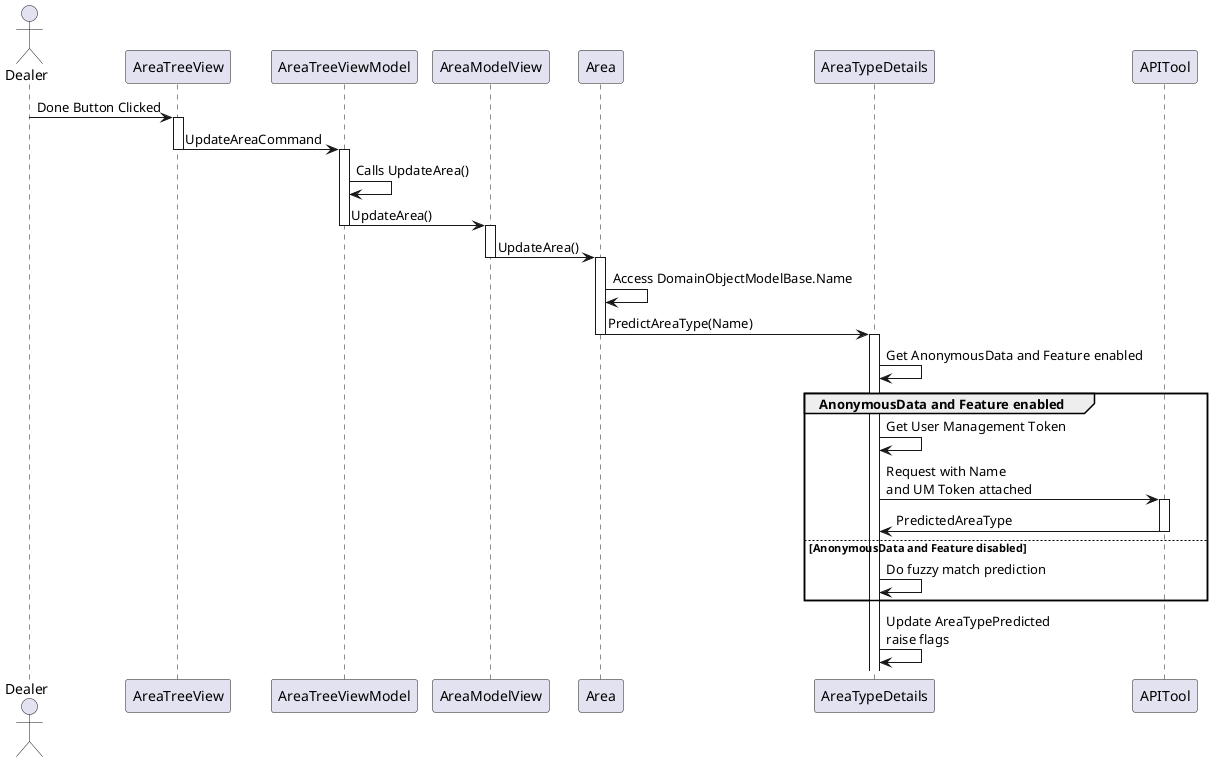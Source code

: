 @startuml gui_area_type_request_sequence
actor		Dealer				as	View				order	10
participant	AreaTreeView		as	AreaTreeView		order	20
participant	AreaTreeViewModel	as	AreaTreeViewModel	order	30
participant	AreaModelView		as	AreaModelView		order	40
participant	Area				as	Area				order	50
participant	AreaTypeDetails		as	AreaTypeDetails		order	50
participant APITool				as 	APITool				order	60


View -> AreaTreeView: Done Button Clicked
activate AreaTreeView
AreaTreeView -> AreaTreeViewModel: UpdateAreaCommand
deactivate AreaTreeView
activate AreaTreeViewModel
AreaTreeViewModel -> AreaTreeViewModel: Calls UpdateArea()
AreaTreeViewModel -> AreaModelView: UpdateArea()
deactivate AreaTreeViewModel
activate AreaModelView
AreaModelView -> Area: UpdateArea()
deactivate AreaModelView
activate Area
Area -> Area: Access DomainObjectModelBase.Name
Area -> AreaTypeDetails: PredictAreaType(Name)
deactivate Area
activate AreaTypeDetails
AreaTypeDetails -> AreaTypeDetails: Get AnonymousData and Feature enabled
group AnonymousData and Feature enabled
    AreaTypeDetails -> AreaTypeDetails: Get User Management Token
	AreaTypeDetails -> APITool: Request with Name\nand UM Token attached
	activate APITool
	APITool -> AreaTypeDetails: PredictedAreaType
	deactivate APITool
else AnonymousData and Feature disabled
	AreaTypeDetails -> AreaTypeDetails: Do fuzzy match prediction
end
AreaTypeDetails -> AreaTypeDetails: Update AreaTypePredicted\nraise flags

@enduml